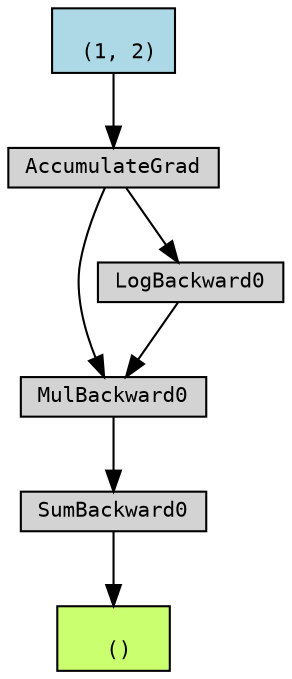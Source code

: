 digraph {
	graph [size="12,12"]
	node [align=left fontname=monospace fontsize=10 height=0.2 ranksep=0.1 shape=box style=filled]
	140322109479536 [label="
 ()" fillcolor=darkolivegreen1]
	140322109490576 [label=SumBackward0]
	140322109490640 -> 140322109490576
	140322109490640 [label=MulBackward0]
	140322109490832 -> 140322109490640
	140322098210192 [label="
 (1, 2)" fillcolor=lightblue]
	140322098210192 -> 140322109490832
	140322109490832 [label=AccumulateGrad]
	140322109491216 -> 140322109490640
	140322109491216 [label=LogBackward0]
	140322109490832 -> 140322109491216
	140322109490576 -> 140322109479536
}
